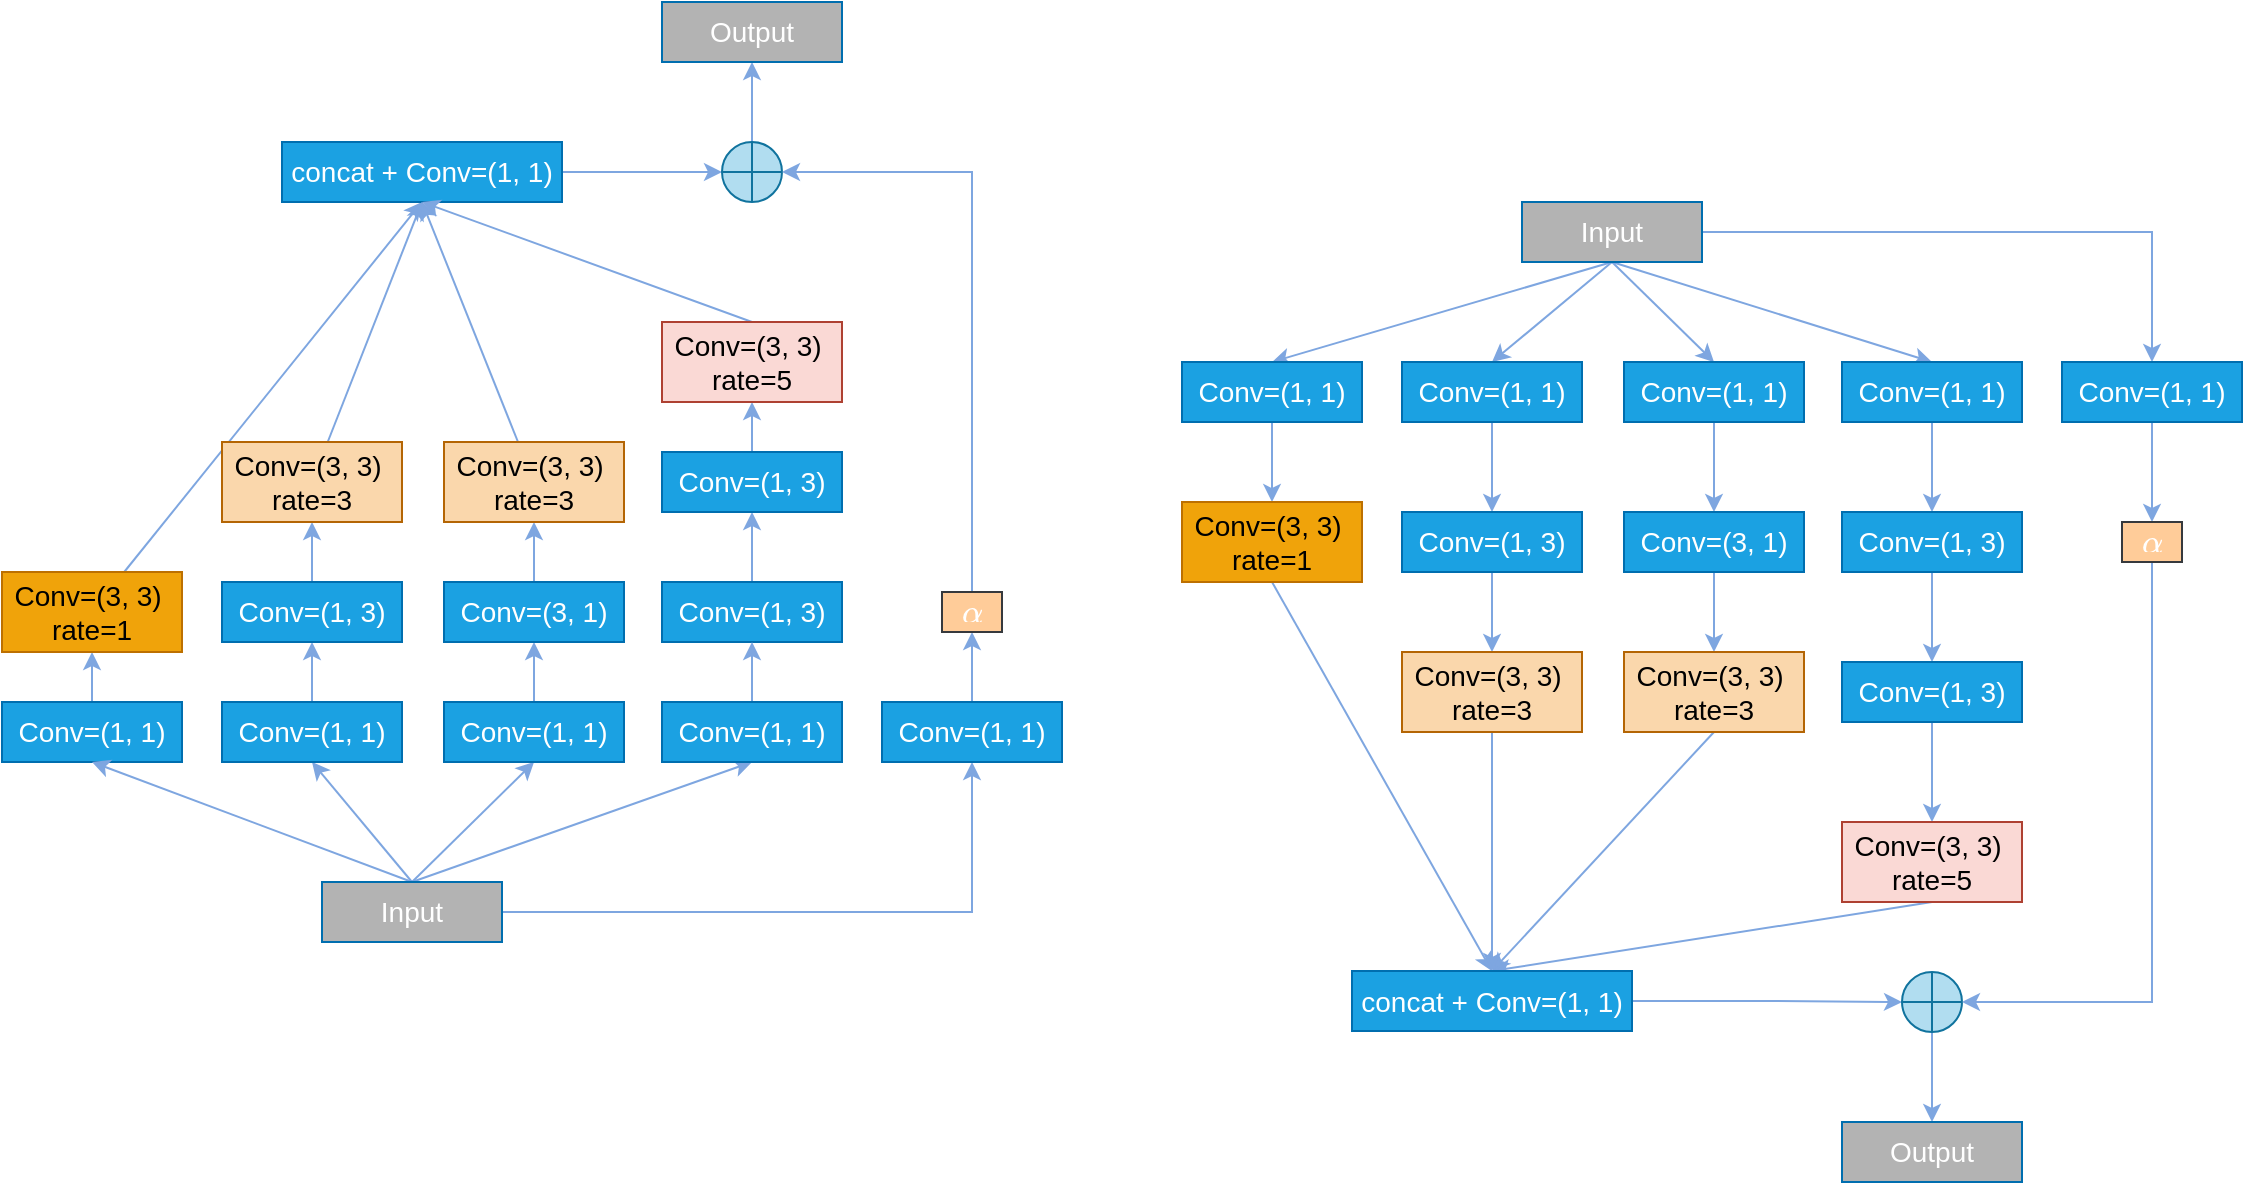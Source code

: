 <mxfile version="20.3.2" type="github">
  <diagram id="mEkcL-7bjmmDAodMm5J-" name="第 1 页">
    <mxGraphModel dx="216" dy="569" grid="1" gridSize="10" guides="1" tooltips="1" connect="1" arrows="1" fold="1" page="1" pageScale="1" pageWidth="827" pageHeight="1169" math="1" shadow="0">
      <root>
        <mxCell id="0" />
        <mxCell id="1" parent="0" />
        <mxCell id="lLAtyI9mlp-IcVKbNAu_-5" style="edgeStyle=none;rounded=0;orthogonalLoop=1;jettySize=auto;html=1;entryX=0.5;entryY=1;entryDx=0;entryDy=0;strokeColor=#7EA6E0;" parent="1" source="lLAtyI9mlp-IcVKbNAu_-1" target="lLAtyI9mlp-IcVKbNAu_-3" edge="1">
          <mxGeometry relative="1" as="geometry" />
        </mxCell>
        <mxCell id="lLAtyI9mlp-IcVKbNAu_-1" value="Conv=(1, 1)" style="rounded=0;whiteSpace=wrap;html=1;fillColor=#1ba1e2;fontColor=#ffffff;strokeColor=#006EAF;fontSize=14;" parent="1" vertex="1">
          <mxGeometry x="930" y="420" width="90" height="30" as="geometry" />
        </mxCell>
        <mxCell id="lLAtyI9mlp-IcVKbNAu_-4" style="rounded=0;orthogonalLoop=1;jettySize=auto;html=1;entryX=0.5;entryY=1;entryDx=0;entryDy=0;exitX=0.5;exitY=0;exitDx=0;exitDy=0;strokeColor=#7EA6E0;" parent="1" source="lLAtyI9mlp-IcVKbNAu_-2" target="lLAtyI9mlp-IcVKbNAu_-1" edge="1">
          <mxGeometry relative="1" as="geometry" />
        </mxCell>
        <mxCell id="lLAtyI9mlp-IcVKbNAu_-13" style="edgeStyle=none;rounded=0;orthogonalLoop=1;jettySize=auto;html=1;entryX=0.5;entryY=1;entryDx=0;entryDy=0;exitX=0.5;exitY=0;exitDx=0;exitDy=0;strokeColor=#7EA6E0;" parent="1" source="lLAtyI9mlp-IcVKbNAu_-2" target="lLAtyI9mlp-IcVKbNAu_-9" edge="1">
          <mxGeometry relative="1" as="geometry" />
        </mxCell>
        <mxCell id="lLAtyI9mlp-IcVKbNAu_-21" style="edgeStyle=none;rounded=0;orthogonalLoop=1;jettySize=auto;html=1;entryX=0.5;entryY=1;entryDx=0;entryDy=0;exitX=0.5;exitY=0;exitDx=0;exitDy=0;strokeColor=#7EA6E0;" parent="1" source="lLAtyI9mlp-IcVKbNAu_-2" target="lLAtyI9mlp-IcVKbNAu_-17" edge="1">
          <mxGeometry relative="1" as="geometry" />
        </mxCell>
        <mxCell id="lLAtyI9mlp-IcVKbNAu_-31" style="edgeStyle=none;rounded=0;orthogonalLoop=1;jettySize=auto;html=1;entryX=0.5;entryY=1;entryDx=0;entryDy=0;exitX=0.5;exitY=0;exitDx=0;exitDy=0;strokeColor=#7EA6E0;" parent="1" source="lLAtyI9mlp-IcVKbNAu_-2" target="lLAtyI9mlp-IcVKbNAu_-30" edge="1">
          <mxGeometry relative="1" as="geometry" />
        </mxCell>
        <mxCell id="lLAtyI9mlp-IcVKbNAu_-38" style="edgeStyle=orthogonalEdgeStyle;rounded=0;orthogonalLoop=1;jettySize=auto;html=1;entryX=0.5;entryY=1;entryDx=0;entryDy=0;strokeColor=#7EA6E0;" parent="1" source="lLAtyI9mlp-IcVKbNAu_-2" target="lLAtyI9mlp-IcVKbNAu_-32" edge="1">
          <mxGeometry relative="1" as="geometry" />
        </mxCell>
        <mxCell id="lLAtyI9mlp-IcVKbNAu_-2" value="Input" style="rounded=0;whiteSpace=wrap;html=1;fillColor=#B3B3B3;fontColor=#ffffff;strokeColor=#006EAF;fontSize=14;" parent="1" vertex="1">
          <mxGeometry x="1090" y="510" width="90" height="30" as="geometry" />
        </mxCell>
        <mxCell id="lLAtyI9mlp-IcVKbNAu_-7" style="edgeStyle=none;rounded=0;orthogonalLoop=1;jettySize=auto;html=1;entryX=0.5;entryY=1;entryDx=0;entryDy=0;strokeColor=#7EA6E0;" parent="1" source="lLAtyI9mlp-IcVKbNAu_-3" target="lLAtyI9mlp-IcVKbNAu_-6" edge="1">
          <mxGeometry relative="1" as="geometry" />
        </mxCell>
        <mxCell id="lLAtyI9mlp-IcVKbNAu_-3" value="Conv=(3, 3)&amp;nbsp;&lt;br&gt;rate=1" style="rounded=0;whiteSpace=wrap;html=1;fillColor=#f0a30a;fontColor=#000000;strokeColor=#BD7000;fontSize=14;" parent="1" vertex="1">
          <mxGeometry x="930" y="355" width="90" height="40" as="geometry" />
        </mxCell>
        <mxCell id="lLAtyI9mlp-IcVKbNAu_-46" style="edgeStyle=none;rounded=0;orthogonalLoop=1;jettySize=auto;html=1;entryX=0;entryY=0.5;entryDx=0;entryDy=0;strokeColor=#7EA6E0;" parent="1" source="lLAtyI9mlp-IcVKbNAu_-6" target="lLAtyI9mlp-IcVKbNAu_-39" edge="1">
          <mxGeometry relative="1" as="geometry" />
        </mxCell>
        <mxCell id="lLAtyI9mlp-IcVKbNAu_-6" value="concat + Conv=(1, 1)" style="rounded=0;whiteSpace=wrap;html=1;fillColor=#1ba1e2;fontColor=#ffffff;strokeColor=#006EAF;fontSize=14;" parent="1" vertex="1">
          <mxGeometry x="1070" y="140" width="140" height="30" as="geometry" />
        </mxCell>
        <mxCell id="lLAtyI9mlp-IcVKbNAu_-14" style="edgeStyle=none;rounded=0;orthogonalLoop=1;jettySize=auto;html=1;entryX=0.5;entryY=1;entryDx=0;entryDy=0;strokeColor=#7EA6E0;" parent="1" source="lLAtyI9mlp-IcVKbNAu_-9" target="lLAtyI9mlp-IcVKbNAu_-10" edge="1">
          <mxGeometry relative="1" as="geometry" />
        </mxCell>
        <mxCell id="lLAtyI9mlp-IcVKbNAu_-9" value="Conv=(1, 1)" style="rounded=0;whiteSpace=wrap;html=1;fillColor=#1ba1e2;fontColor=#ffffff;strokeColor=#006EAF;fontSize=14;" parent="1" vertex="1">
          <mxGeometry x="1040" y="420" width="90" height="30" as="geometry" />
        </mxCell>
        <mxCell id="lLAtyI9mlp-IcVKbNAu_-15" style="edgeStyle=none;rounded=0;orthogonalLoop=1;jettySize=auto;html=1;entryX=0.5;entryY=1;entryDx=0;entryDy=0;strokeColor=#7EA6E0;" parent="1" source="lLAtyI9mlp-IcVKbNAu_-10" target="lLAtyI9mlp-IcVKbNAu_-11" edge="1">
          <mxGeometry relative="1" as="geometry" />
        </mxCell>
        <mxCell id="lLAtyI9mlp-IcVKbNAu_-10" value="Conv=(1, 3)" style="rounded=0;whiteSpace=wrap;html=1;fillColor=#1ba1e2;fontColor=#ffffff;strokeColor=#006EAF;fontSize=14;" parent="1" vertex="1">
          <mxGeometry x="1040" y="360" width="90" height="30" as="geometry" />
        </mxCell>
        <mxCell id="lLAtyI9mlp-IcVKbNAu_-22" style="edgeStyle=none;rounded=0;orthogonalLoop=1;jettySize=auto;html=1;entryX=0.5;entryY=1;entryDx=0;entryDy=0;strokeColor=#7EA6E0;" parent="1" source="lLAtyI9mlp-IcVKbNAu_-11" target="lLAtyI9mlp-IcVKbNAu_-6" edge="1">
          <mxGeometry relative="1" as="geometry" />
        </mxCell>
        <mxCell id="lLAtyI9mlp-IcVKbNAu_-11" value="Conv=(3, 3)&amp;nbsp;&lt;br&gt;rate=3" style="rounded=0;whiteSpace=wrap;html=1;fillColor=#fad7ac;strokeColor=#b46504;fontSize=14;" parent="1" vertex="1">
          <mxGeometry x="1040" y="290" width="90" height="40" as="geometry" />
        </mxCell>
        <mxCell id="lLAtyI9mlp-IcVKbNAu_-16" style="edgeStyle=none;rounded=0;orthogonalLoop=1;jettySize=auto;html=1;entryX=0.5;entryY=1;entryDx=0;entryDy=0;strokeColor=#7EA6E0;" parent="1" source="lLAtyI9mlp-IcVKbNAu_-17" target="lLAtyI9mlp-IcVKbNAu_-19" edge="1">
          <mxGeometry relative="1" as="geometry" />
        </mxCell>
        <mxCell id="lLAtyI9mlp-IcVKbNAu_-17" value="Conv=(1, 1)" style="rounded=0;whiteSpace=wrap;html=1;fillColor=#1ba1e2;fontColor=#ffffff;strokeColor=#006EAF;fontSize=14;" parent="1" vertex="1">
          <mxGeometry x="1151" y="420" width="90" height="30" as="geometry" />
        </mxCell>
        <mxCell id="lLAtyI9mlp-IcVKbNAu_-18" style="edgeStyle=none;rounded=0;orthogonalLoop=1;jettySize=auto;html=1;entryX=0.5;entryY=1;entryDx=0;entryDy=0;strokeColor=#7EA6E0;" parent="1" source="lLAtyI9mlp-IcVKbNAu_-19" edge="1">
          <mxGeometry relative="1" as="geometry">
            <mxPoint x="1196" y="330" as="targetPoint" />
          </mxGeometry>
        </mxCell>
        <mxCell id="lLAtyI9mlp-IcVKbNAu_-19" value="Conv=(3, 1)" style="rounded=0;whiteSpace=wrap;html=1;fillColor=#1ba1e2;fontColor=#ffffff;strokeColor=#006EAF;fontSize=14;" parent="1" vertex="1">
          <mxGeometry x="1151" y="360" width="90" height="30" as="geometry" />
        </mxCell>
        <mxCell id="lLAtyI9mlp-IcVKbNAu_-23" style="edgeStyle=none;rounded=0;orthogonalLoop=1;jettySize=auto;html=1;entryX=0.5;entryY=1;entryDx=0;entryDy=0;strokeColor=#7EA6E0;" parent="1" source="lLAtyI9mlp-IcVKbNAu_-20" target="lLAtyI9mlp-IcVKbNAu_-6" edge="1">
          <mxGeometry relative="1" as="geometry" />
        </mxCell>
        <mxCell id="lLAtyI9mlp-IcVKbNAu_-20" value="Conv=(3, 3)&amp;nbsp;&lt;br&gt;rate=3" style="rounded=0;whiteSpace=wrap;html=1;fillColor=#fad7ac;strokeColor=#b46504;fontSize=14;" parent="1" vertex="1">
          <mxGeometry x="1151" y="290" width="90" height="40" as="geometry" />
        </mxCell>
        <mxCell id="lLAtyI9mlp-IcVKbNAu_-24" style="edgeStyle=none;rounded=0;orthogonalLoop=1;jettySize=auto;html=1;entryX=0.5;entryY=1;entryDx=0;entryDy=0;strokeColor=#7EA6E0;" parent="1" source="lLAtyI9mlp-IcVKbNAu_-25" target="lLAtyI9mlp-IcVKbNAu_-27" edge="1">
          <mxGeometry relative="1" as="geometry" />
        </mxCell>
        <mxCell id="lLAtyI9mlp-IcVKbNAu_-25" value="Conv=(1, 3)" style="rounded=0;whiteSpace=wrap;html=1;fillColor=#1ba1e2;fontColor=#ffffff;strokeColor=#006EAF;fontSize=14;" parent="1" vertex="1">
          <mxGeometry x="1260" y="360" width="90" height="30" as="geometry" />
        </mxCell>
        <mxCell id="lLAtyI9mlp-IcVKbNAu_-34" style="edgeStyle=none;rounded=0;orthogonalLoop=1;jettySize=auto;html=1;entryX=0.5;entryY=1;entryDx=0;entryDy=0;strokeColor=#7EA6E0;" parent="1" source="lLAtyI9mlp-IcVKbNAu_-27" target="lLAtyI9mlp-IcVKbNAu_-28" edge="1">
          <mxGeometry relative="1" as="geometry" />
        </mxCell>
        <mxCell id="lLAtyI9mlp-IcVKbNAu_-27" value="Conv=(1, 3)" style="rounded=0;whiteSpace=wrap;html=1;fillColor=#1ba1e2;fontColor=#ffffff;strokeColor=#006EAF;fontSize=14;" parent="1" vertex="1">
          <mxGeometry x="1260" y="295" width="90" height="30" as="geometry" />
        </mxCell>
        <mxCell id="lLAtyI9mlp-IcVKbNAu_-35" style="edgeStyle=none;rounded=0;orthogonalLoop=1;jettySize=auto;html=1;entryX=0.5;entryY=1;entryDx=0;entryDy=0;exitX=0.5;exitY=0;exitDx=0;exitDy=0;strokeColor=#7EA6E0;" parent="1" source="lLAtyI9mlp-IcVKbNAu_-28" target="lLAtyI9mlp-IcVKbNAu_-6" edge="1">
          <mxGeometry relative="1" as="geometry" />
        </mxCell>
        <mxCell id="lLAtyI9mlp-IcVKbNAu_-28" value="Conv=(3, 3)&amp;nbsp;&lt;br&gt;rate=5" style="rounded=0;whiteSpace=wrap;html=1;fillColor=#fad9d5;strokeColor=#ae4132;fontSize=14;" parent="1" vertex="1">
          <mxGeometry x="1260" y="230" width="90" height="40" as="geometry" />
        </mxCell>
        <mxCell id="lLAtyI9mlp-IcVKbNAu_-33" style="edgeStyle=none;rounded=0;orthogonalLoop=1;jettySize=auto;html=1;entryX=0.5;entryY=1;entryDx=0;entryDy=0;strokeColor=#7EA6E0;" parent="1" source="lLAtyI9mlp-IcVKbNAu_-30" target="lLAtyI9mlp-IcVKbNAu_-25" edge="1">
          <mxGeometry relative="1" as="geometry" />
        </mxCell>
        <mxCell id="lLAtyI9mlp-IcVKbNAu_-30" value="Conv=(1, 1)" style="rounded=0;whiteSpace=wrap;html=1;fillColor=#1ba1e2;fontColor=#ffffff;strokeColor=#006EAF;fontSize=14;" parent="1" vertex="1">
          <mxGeometry x="1260" y="420" width="90" height="30" as="geometry" />
        </mxCell>
        <mxCell id="lLAtyI9mlp-IcVKbNAu_-43" style="edgeStyle=none;rounded=0;orthogonalLoop=1;jettySize=auto;html=1;entryX=0.5;entryY=1;entryDx=0;entryDy=0;strokeColor=#7EA6E0;" parent="1" source="lLAtyI9mlp-IcVKbNAu_-32" target="lLAtyI9mlp-IcVKbNAu_-42" edge="1">
          <mxGeometry relative="1" as="geometry" />
        </mxCell>
        <mxCell id="lLAtyI9mlp-IcVKbNAu_-32" value="Conv=(1, 1)" style="rounded=0;whiteSpace=wrap;html=1;fillColor=#1ba1e2;fontColor=#ffffff;strokeColor=#006EAF;fontSize=14;" parent="1" vertex="1">
          <mxGeometry x="1370" y="420" width="90" height="30" as="geometry" />
        </mxCell>
        <mxCell id="lLAtyI9mlp-IcVKbNAu_-53" style="edgeStyle=orthogonalEdgeStyle;curved=1;rounded=0;orthogonalLoop=1;jettySize=auto;html=1;entryX=0.5;entryY=1;entryDx=0;entryDy=0;strokeColor=#7EA6E0;" parent="1" source="lLAtyI9mlp-IcVKbNAu_-39" target="lLAtyI9mlp-IcVKbNAu_-50" edge="1">
          <mxGeometry relative="1" as="geometry" />
        </mxCell>
        <mxCell id="lLAtyI9mlp-IcVKbNAu_-39" value="" style="shape=orEllipse;perimeter=ellipsePerimeter;whiteSpace=wrap;html=1;backgroundOutline=1;fillColor=#b1ddf0;strokeColor=#10739e;" parent="1" vertex="1">
          <mxGeometry x="1290" y="140" width="30" height="30" as="geometry" />
        </mxCell>
        <mxCell id="lLAtyI9mlp-IcVKbNAu_-48" style="edgeStyle=orthogonalEdgeStyle;rounded=0;orthogonalLoop=1;jettySize=auto;html=1;entryX=1;entryY=0.5;entryDx=0;entryDy=0;exitX=0.5;exitY=0;exitDx=0;exitDy=0;strokeColor=#7EA6E0;" parent="1" source="lLAtyI9mlp-IcVKbNAu_-42" target="lLAtyI9mlp-IcVKbNAu_-39" edge="1">
          <mxGeometry relative="1" as="geometry" />
        </mxCell>
        <mxCell id="lLAtyI9mlp-IcVKbNAu_-42" value="&lt;font color=&quot;#ffffff&quot;&gt;&lt;svg style=&quot;vertical-align: -0.025ex;&quot; xmlns:xlink=&quot;http://www.w3.org/1999/xlink&quot; viewBox=&quot;0 -442 640 453&quot; role=&quot;img&quot; height=&quot;1.025ex&quot; width=&quot;1.448ex&quot; xmlns=&quot;http://www.w3.org/2000/svg&quot;&gt;&lt;defs&gt;&lt;path d=&quot;M34 156Q34 270 120 356T309 442Q379 442 421 402T478 304Q484 275 485 237V208Q534 282 560 374Q564 388 566 390T582 393Q603 393 603 385Q603 376 594 346T558 261T497 161L486 147L487 123Q489 67 495 47T514 26Q528 28 540 37T557 60Q559 67 562 68T577 70Q597 70 597 62Q597 56 591 43Q579 19 556 5T512 -10H505Q438 -10 414 62L411 69L400 61Q390 53 370 41T325 18T267 -2T203 -11Q124 -11 79 39T34 156ZM208 26Q257 26 306 47T379 90L403 112Q401 255 396 290Q382 405 304 405Q235 405 183 332Q156 292 139 224T121 120Q121 71 146 49T208 26Z&quot; id=&quot;MJX-2-TEX-I-1D6FC&quot;&gt;&lt;/path&gt;&lt;/defs&gt;&lt;g transform=&quot;scale(1,-1)&quot; stroke-width=&quot;0&quot; fill=&quot;currentColor&quot; stroke=&quot;currentColor&quot;&gt;&lt;g data-mml-node=&quot;math&quot;&gt;&lt;g data-mml-node=&quot;mi&quot;&gt;&lt;use xlink:href=&quot;#MJX-2-TEX-I-1D6FC&quot; data-c=&quot;1D6FC&quot;&gt;&lt;/use&gt;&lt;/g&gt;&lt;/g&gt;&lt;/g&gt;&lt;/svg&gt;&lt;/font&gt;" style="rounded=1;whiteSpace=wrap;html=1;fillColor=#ffcc99;strokeColor=#36393d;fontSize=14;arcSize=0;" parent="1" vertex="1">
          <mxGeometry x="1400" y="365" width="30" height="20" as="geometry" />
        </mxCell>
        <mxCell id="lLAtyI9mlp-IcVKbNAu_-50" value="Output" style="rounded=0;whiteSpace=wrap;html=1;fillColor=#B3B3B3;fontColor=#ffffff;strokeColor=#006EAF;fontSize=14;" parent="1" vertex="1">
          <mxGeometry x="1260" y="70" width="90" height="30" as="geometry" />
        </mxCell>
        <mxCell id="9Sdn4gnSFWFlCo5KUVo0-25" style="rounded=0;orthogonalLoop=1;jettySize=auto;html=1;entryX=0.5;entryY=0;entryDx=0;entryDy=0;exitX=0.5;exitY=1;exitDx=0;exitDy=0;strokeColor=#7EA6E0;" edge="1" parent="1" source="9Sdn4gnSFWFlCo5KUVo0-10" target="9Sdn4gnSFWFlCo5KUVo0-11">
          <mxGeometry relative="1" as="geometry">
            <mxPoint x="1730" y="200" as="sourcePoint" />
          </mxGeometry>
        </mxCell>
        <mxCell id="9Sdn4gnSFWFlCo5KUVo0-26" style="rounded=0;orthogonalLoop=1;jettySize=auto;html=1;entryX=0.5;entryY=0;entryDx=0;entryDy=0;strokeColor=#7EA6E0;exitX=0.5;exitY=1;exitDx=0;exitDy=0;" edge="1" parent="1" source="9Sdn4gnSFWFlCo5KUVo0-10" target="9Sdn4gnSFWFlCo5KUVo0-12">
          <mxGeometry relative="1" as="geometry" />
        </mxCell>
        <mxCell id="9Sdn4gnSFWFlCo5KUVo0-27" style="rounded=0;orthogonalLoop=1;jettySize=auto;html=1;strokeColor=#7EA6E0;exitX=0.5;exitY=1;exitDx=0;exitDy=0;entryX=0.5;entryY=0;entryDx=0;entryDy=0;" edge="1" parent="1" source="9Sdn4gnSFWFlCo5KUVo0-10" target="9Sdn4gnSFWFlCo5KUVo0-13">
          <mxGeometry relative="1" as="geometry">
            <mxPoint x="1740" y="200" as="sourcePoint" />
          </mxGeometry>
        </mxCell>
        <mxCell id="9Sdn4gnSFWFlCo5KUVo0-28" style="rounded=0;orthogonalLoop=1;jettySize=auto;html=1;exitX=0.5;exitY=1;exitDx=0;exitDy=0;strokeColor=#7EA6E0;entryX=0.5;entryY=0;entryDx=0;entryDy=0;" edge="1" parent="1" source="9Sdn4gnSFWFlCo5KUVo0-10" target="9Sdn4gnSFWFlCo5KUVo0-14">
          <mxGeometry relative="1" as="geometry" />
        </mxCell>
        <mxCell id="9Sdn4gnSFWFlCo5KUVo0-29" style="edgeStyle=orthogonalEdgeStyle;rounded=0;orthogonalLoop=1;jettySize=auto;html=1;entryX=0.5;entryY=0;entryDx=0;entryDy=0;strokeColor=#7EA6E0;" edge="1" parent="1" source="9Sdn4gnSFWFlCo5KUVo0-10" target="9Sdn4gnSFWFlCo5KUVo0-15">
          <mxGeometry relative="1" as="geometry" />
        </mxCell>
        <mxCell id="9Sdn4gnSFWFlCo5KUVo0-10" value="Input" style="rounded=0;whiteSpace=wrap;html=1;fillColor=#B3B3B3;fontColor=#ffffff;strokeColor=#006EAF;fontSize=14;" vertex="1" parent="1">
          <mxGeometry x="1690" y="170" width="90" height="30" as="geometry" />
        </mxCell>
        <mxCell id="9Sdn4gnSFWFlCo5KUVo0-36" style="edgeStyle=none;rounded=0;orthogonalLoop=1;jettySize=auto;html=1;entryX=0.5;entryY=0;entryDx=0;entryDy=0;strokeColor=#7EA6E0;" edge="1" parent="1" source="9Sdn4gnSFWFlCo5KUVo0-11" target="9Sdn4gnSFWFlCo5KUVo0-16">
          <mxGeometry relative="1" as="geometry" />
        </mxCell>
        <mxCell id="9Sdn4gnSFWFlCo5KUVo0-11" value="Conv=(1, 1)" style="rounded=0;whiteSpace=wrap;html=1;fillColor=#1ba1e2;fontColor=#ffffff;strokeColor=#006EAF;fontSize=14;" vertex="1" parent="1">
          <mxGeometry x="1520" y="250" width="90" height="30" as="geometry" />
        </mxCell>
        <mxCell id="9Sdn4gnSFWFlCo5KUVo0-35" style="edgeStyle=none;rounded=0;orthogonalLoop=1;jettySize=auto;html=1;entryX=0.5;entryY=0;entryDx=0;entryDy=0;strokeColor=#7EA6E0;" edge="1" parent="1" source="9Sdn4gnSFWFlCo5KUVo0-12" target="9Sdn4gnSFWFlCo5KUVo0-17">
          <mxGeometry relative="1" as="geometry" />
        </mxCell>
        <mxCell id="9Sdn4gnSFWFlCo5KUVo0-12" value="Conv=(1, 1)" style="rounded=0;whiteSpace=wrap;html=1;fillColor=#1ba1e2;fontColor=#ffffff;strokeColor=#006EAF;fontSize=14;" vertex="1" parent="1">
          <mxGeometry x="1630" y="250" width="90" height="30" as="geometry" />
        </mxCell>
        <mxCell id="9Sdn4gnSFWFlCo5KUVo0-34" style="edgeStyle=none;rounded=0;orthogonalLoop=1;jettySize=auto;html=1;entryX=0.5;entryY=0;entryDx=0;entryDy=0;strokeColor=#7EA6E0;" edge="1" parent="1" source="9Sdn4gnSFWFlCo5KUVo0-13" target="9Sdn4gnSFWFlCo5KUVo0-18">
          <mxGeometry relative="1" as="geometry" />
        </mxCell>
        <mxCell id="9Sdn4gnSFWFlCo5KUVo0-13" value="Conv=(1, 1)" style="rounded=0;whiteSpace=wrap;html=1;fillColor=#1ba1e2;fontColor=#ffffff;strokeColor=#006EAF;fontSize=14;" vertex="1" parent="1">
          <mxGeometry x="1741" y="250" width="90" height="30" as="geometry" />
        </mxCell>
        <mxCell id="9Sdn4gnSFWFlCo5KUVo0-33" style="edgeStyle=none;rounded=0;orthogonalLoop=1;jettySize=auto;html=1;entryX=0.5;entryY=0;entryDx=0;entryDy=0;strokeColor=#7EA6E0;" edge="1" parent="1" source="9Sdn4gnSFWFlCo5KUVo0-14" target="9Sdn4gnSFWFlCo5KUVo0-19">
          <mxGeometry relative="1" as="geometry" />
        </mxCell>
        <mxCell id="9Sdn4gnSFWFlCo5KUVo0-14" value="Conv=(1, 1)" style="rounded=0;whiteSpace=wrap;html=1;fillColor=#1ba1e2;fontColor=#ffffff;strokeColor=#006EAF;fontSize=14;" vertex="1" parent="1">
          <mxGeometry x="1850" y="250" width="90" height="30" as="geometry" />
        </mxCell>
        <mxCell id="9Sdn4gnSFWFlCo5KUVo0-42" style="edgeStyle=none;rounded=0;orthogonalLoop=1;jettySize=auto;html=1;entryX=0.5;entryY=0;entryDx=0;entryDy=0;strokeColor=#7EA6E0;" edge="1" parent="1" source="9Sdn4gnSFWFlCo5KUVo0-15" target="9Sdn4gnSFWFlCo5KUVo0-41">
          <mxGeometry relative="1" as="geometry" />
        </mxCell>
        <mxCell id="9Sdn4gnSFWFlCo5KUVo0-15" value="Conv=(1, 1)" style="rounded=0;whiteSpace=wrap;html=1;fillColor=#1ba1e2;fontColor=#ffffff;strokeColor=#006EAF;fontSize=14;" vertex="1" parent="1">
          <mxGeometry x="1960" y="250" width="90" height="30" as="geometry" />
        </mxCell>
        <mxCell id="9Sdn4gnSFWFlCo5KUVo0-55" style="rounded=0;orthogonalLoop=1;jettySize=auto;html=1;strokeColor=#7EA6E0;entryX=0.5;entryY=0;entryDx=0;entryDy=0;exitX=0.5;exitY=1;exitDx=0;exitDy=0;" edge="1" parent="1" source="9Sdn4gnSFWFlCo5KUVo0-16" target="9Sdn4gnSFWFlCo5KUVo0-24">
          <mxGeometry relative="1" as="geometry" />
        </mxCell>
        <mxCell id="9Sdn4gnSFWFlCo5KUVo0-16" value="Conv=(3, 3)&amp;nbsp;&lt;br&gt;rate=1" style="rounded=0;whiteSpace=wrap;html=1;fillColor=#f0a30a;fontColor=#000000;strokeColor=#BD7000;fontSize=14;" vertex="1" parent="1">
          <mxGeometry x="1520" y="320" width="90" height="40" as="geometry" />
        </mxCell>
        <mxCell id="9Sdn4gnSFWFlCo5KUVo0-47" style="edgeStyle=orthogonalEdgeStyle;rounded=0;orthogonalLoop=1;jettySize=auto;html=1;entryX=0.5;entryY=0;entryDx=0;entryDy=0;strokeColor=#7EA6E0;" edge="1" parent="1" source="9Sdn4gnSFWFlCo5KUVo0-17" target="9Sdn4gnSFWFlCo5KUVo0-22">
          <mxGeometry relative="1" as="geometry" />
        </mxCell>
        <mxCell id="9Sdn4gnSFWFlCo5KUVo0-17" value="Conv=(1, 3)" style="rounded=0;whiteSpace=wrap;html=1;fillColor=#1ba1e2;fontColor=#ffffff;strokeColor=#006EAF;fontSize=14;" vertex="1" parent="1">
          <mxGeometry x="1630" y="325" width="90" height="30" as="geometry" />
        </mxCell>
        <mxCell id="9Sdn4gnSFWFlCo5KUVo0-48" style="edgeStyle=orthogonalEdgeStyle;rounded=0;orthogonalLoop=1;jettySize=auto;html=1;strokeColor=#7EA6E0;" edge="1" parent="1" source="9Sdn4gnSFWFlCo5KUVo0-18" target="9Sdn4gnSFWFlCo5KUVo0-21">
          <mxGeometry relative="1" as="geometry" />
        </mxCell>
        <mxCell id="9Sdn4gnSFWFlCo5KUVo0-18" value="Conv=(3, 1)" style="rounded=0;whiteSpace=wrap;html=1;fillColor=#1ba1e2;fontColor=#ffffff;strokeColor=#006EAF;fontSize=14;" vertex="1" parent="1">
          <mxGeometry x="1741" y="325" width="90" height="30" as="geometry" />
        </mxCell>
        <mxCell id="9Sdn4gnSFWFlCo5KUVo0-49" style="edgeStyle=orthogonalEdgeStyle;rounded=0;orthogonalLoop=1;jettySize=auto;html=1;entryX=0.5;entryY=0;entryDx=0;entryDy=0;strokeColor=#7EA6E0;" edge="1" parent="1" source="9Sdn4gnSFWFlCo5KUVo0-19" target="9Sdn4gnSFWFlCo5KUVo0-20">
          <mxGeometry relative="1" as="geometry" />
        </mxCell>
        <mxCell id="9Sdn4gnSFWFlCo5KUVo0-19" value="Conv=(1, 3)" style="rounded=0;whiteSpace=wrap;html=1;fillColor=#1ba1e2;fontColor=#ffffff;strokeColor=#006EAF;fontSize=14;" vertex="1" parent="1">
          <mxGeometry x="1850" y="325" width="90" height="30" as="geometry" />
        </mxCell>
        <mxCell id="9Sdn4gnSFWFlCo5KUVo0-53" style="edgeStyle=orthogonalEdgeStyle;rounded=0;orthogonalLoop=1;jettySize=auto;html=1;strokeColor=#7EA6E0;" edge="1" parent="1" source="9Sdn4gnSFWFlCo5KUVo0-20" target="9Sdn4gnSFWFlCo5KUVo0-23">
          <mxGeometry relative="1" as="geometry" />
        </mxCell>
        <mxCell id="9Sdn4gnSFWFlCo5KUVo0-20" value="Conv=(1, 3)" style="rounded=0;whiteSpace=wrap;html=1;fillColor=#1ba1e2;fontColor=#ffffff;strokeColor=#006EAF;fontSize=14;" vertex="1" parent="1">
          <mxGeometry x="1850" y="400" width="90" height="30" as="geometry" />
        </mxCell>
        <mxCell id="9Sdn4gnSFWFlCo5KUVo0-57" style="rounded=0;orthogonalLoop=1;jettySize=auto;html=1;entryX=0.5;entryY=0;entryDx=0;entryDy=0;strokeColor=#7EA6E0;exitX=0.5;exitY=1;exitDx=0;exitDy=0;" edge="1" parent="1" source="9Sdn4gnSFWFlCo5KUVo0-21" target="9Sdn4gnSFWFlCo5KUVo0-24">
          <mxGeometry relative="1" as="geometry" />
        </mxCell>
        <mxCell id="9Sdn4gnSFWFlCo5KUVo0-21" value="Conv=(3, 3)&amp;nbsp;&lt;br&gt;rate=3" style="rounded=0;whiteSpace=wrap;html=1;fillColor=#fad7ac;strokeColor=#b46504;fontSize=14;" vertex="1" parent="1">
          <mxGeometry x="1741" y="395" width="90" height="40" as="geometry" />
        </mxCell>
        <mxCell id="9Sdn4gnSFWFlCo5KUVo0-56" style="rounded=0;orthogonalLoop=1;jettySize=auto;html=1;entryX=0.5;entryY=0;entryDx=0;entryDy=0;strokeColor=#7EA6E0;exitX=0.5;exitY=1;exitDx=0;exitDy=0;" edge="1" parent="1" source="9Sdn4gnSFWFlCo5KUVo0-22" target="9Sdn4gnSFWFlCo5KUVo0-24">
          <mxGeometry relative="1" as="geometry" />
        </mxCell>
        <mxCell id="9Sdn4gnSFWFlCo5KUVo0-22" value="Conv=(3, 3)&amp;nbsp;&lt;br&gt;rate=3" style="rounded=0;whiteSpace=wrap;html=1;fillColor=#fad7ac;strokeColor=#b46504;fontSize=14;" vertex="1" parent="1">
          <mxGeometry x="1630" y="395" width="90" height="40" as="geometry" />
        </mxCell>
        <mxCell id="9Sdn4gnSFWFlCo5KUVo0-58" style="rounded=0;orthogonalLoop=1;jettySize=auto;html=1;entryX=0.5;entryY=0;entryDx=0;entryDy=0;strokeColor=#7EA6E0;exitX=0.5;exitY=1;exitDx=0;exitDy=0;" edge="1" parent="1" source="9Sdn4gnSFWFlCo5KUVo0-23" target="9Sdn4gnSFWFlCo5KUVo0-24">
          <mxGeometry relative="1" as="geometry" />
        </mxCell>
        <mxCell id="9Sdn4gnSFWFlCo5KUVo0-23" value="Conv=(3, 3)&amp;nbsp;&lt;br&gt;rate=5" style="rounded=0;whiteSpace=wrap;html=1;fillColor=#fad9d5;strokeColor=#ae4132;fontSize=14;" vertex="1" parent="1">
          <mxGeometry x="1850" y="480" width="90" height="40" as="geometry" />
        </mxCell>
        <mxCell id="9Sdn4gnSFWFlCo5KUVo0-60" style="edgeStyle=orthogonalEdgeStyle;rounded=0;orthogonalLoop=1;jettySize=auto;html=1;entryX=0;entryY=0.5;entryDx=0;entryDy=0;strokeColor=#7EA6E0;" edge="1" parent="1" source="9Sdn4gnSFWFlCo5KUVo0-24" target="9Sdn4gnSFWFlCo5KUVo0-30">
          <mxGeometry relative="1" as="geometry" />
        </mxCell>
        <mxCell id="9Sdn4gnSFWFlCo5KUVo0-24" value="concat + Conv=(1, 1)" style="rounded=0;whiteSpace=wrap;html=1;fillColor=#1ba1e2;fontColor=#ffffff;strokeColor=#006EAF;fontSize=14;" vertex="1" parent="1">
          <mxGeometry x="1605" y="554.5" width="140" height="30" as="geometry" />
        </mxCell>
        <mxCell id="9Sdn4gnSFWFlCo5KUVo0-61" style="edgeStyle=orthogonalEdgeStyle;rounded=0;orthogonalLoop=1;jettySize=auto;html=1;entryX=0.5;entryY=0;entryDx=0;entryDy=0;strokeColor=#7EA6E0;" edge="1" parent="1" source="9Sdn4gnSFWFlCo5KUVo0-30" target="9Sdn4gnSFWFlCo5KUVo0-32">
          <mxGeometry relative="1" as="geometry" />
        </mxCell>
        <mxCell id="9Sdn4gnSFWFlCo5KUVo0-30" value="" style="shape=orEllipse;perimeter=ellipsePerimeter;whiteSpace=wrap;html=1;backgroundOutline=1;fillColor=#b1ddf0;strokeColor=#10739e;" vertex="1" parent="1">
          <mxGeometry x="1880" y="555" width="30" height="30" as="geometry" />
        </mxCell>
        <mxCell id="9Sdn4gnSFWFlCo5KUVo0-32" value="Output" style="rounded=0;whiteSpace=wrap;html=1;fillColor=#B3B3B3;fontColor=#ffffff;strokeColor=#006EAF;fontSize=14;" vertex="1" parent="1">
          <mxGeometry x="1850" y="630" width="90" height="30" as="geometry" />
        </mxCell>
        <mxCell id="9Sdn4gnSFWFlCo5KUVo0-62" style="edgeStyle=orthogonalEdgeStyle;rounded=0;orthogonalLoop=1;jettySize=auto;html=1;entryX=1;entryY=0.5;entryDx=0;entryDy=0;strokeColor=#7EA6E0;" edge="1" parent="1" source="9Sdn4gnSFWFlCo5KUVo0-41" target="9Sdn4gnSFWFlCo5KUVo0-30">
          <mxGeometry relative="1" as="geometry">
            <Array as="points">
              <mxPoint x="2005" y="570" />
            </Array>
          </mxGeometry>
        </mxCell>
        <mxCell id="9Sdn4gnSFWFlCo5KUVo0-41" value="&lt;font color=&quot;#ffffff&quot;&gt;&lt;svg style=&quot;vertical-align: -0.025ex;&quot; xmlns:xlink=&quot;http://www.w3.org/1999/xlink&quot; viewBox=&quot;0 -442 640 453&quot; role=&quot;img&quot; height=&quot;1.025ex&quot; width=&quot;1.448ex&quot; xmlns=&quot;http://www.w3.org/2000/svg&quot;&gt;&lt;defs&gt;&lt;path d=&quot;M34 156Q34 270 120 356T309 442Q379 442 421 402T478 304Q484 275 485 237V208Q534 282 560 374Q564 388 566 390T582 393Q603 393 603 385Q603 376 594 346T558 261T497 161L486 147L487 123Q489 67 495 47T514 26Q528 28 540 37T557 60Q559 67 562 68T577 70Q597 70 597 62Q597 56 591 43Q579 19 556 5T512 -10H505Q438 -10 414 62L411 69L400 61Q390 53 370 41T325 18T267 -2T203 -11Q124 -11 79 39T34 156ZM208 26Q257 26 306 47T379 90L403 112Q401 255 396 290Q382 405 304 405Q235 405 183 332Q156 292 139 224T121 120Q121 71 146 49T208 26Z&quot; id=&quot;MJX-2-TEX-I-1D6FC&quot;&gt;&lt;/path&gt;&lt;/defs&gt;&lt;g transform=&quot;scale(1,-1)&quot; stroke-width=&quot;0&quot; fill=&quot;currentColor&quot; stroke=&quot;currentColor&quot;&gt;&lt;g data-mml-node=&quot;math&quot;&gt;&lt;g data-mml-node=&quot;mi&quot;&gt;&lt;use xlink:href=&quot;#MJX-2-TEX-I-1D6FC&quot; data-c=&quot;1D6FC&quot;&gt;&lt;/use&gt;&lt;/g&gt;&lt;/g&gt;&lt;/g&gt;&lt;/svg&gt;&lt;/font&gt;" style="rounded=1;whiteSpace=wrap;html=1;fillColor=#ffcc99;strokeColor=#36393d;fontSize=14;arcSize=0;" vertex="1" parent="1">
          <mxGeometry x="1990" y="330" width="30" height="20" as="geometry" />
        </mxCell>
      </root>
    </mxGraphModel>
  </diagram>
</mxfile>
